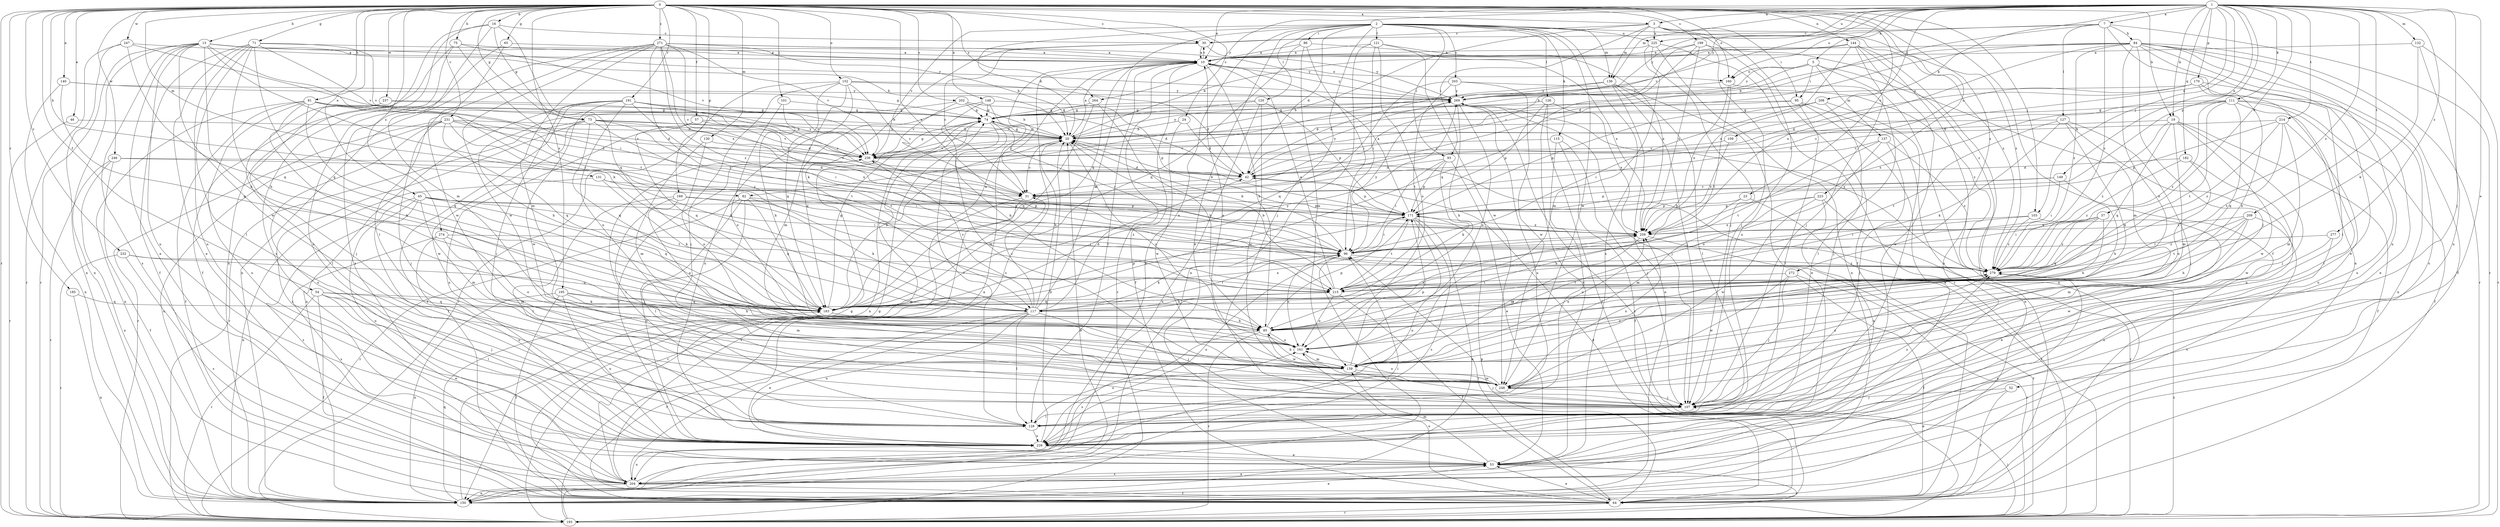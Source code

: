 strict digraph  {
0;
1;
2;
3;
5;
7;
10;
13;
16;
19;
20;
23;
24;
30;
31;
37;
42;
45;
46;
52;
53;
54;
57;
64;
65;
71;
73;
74;
75;
81;
82;
84;
85;
86;
93;
95;
96;
101;
103;
107;
109;
111;
115;
117;
120;
121;
126;
127;
128;
130;
131;
132;
136;
137;
139;
140;
144;
148;
149;
150;
152;
160;
161;
169;
170;
171;
182;
183;
185;
191;
193;
195;
199;
202;
203;
204;
208;
209;
214;
215;
223;
225;
226;
231;
232;
236;
237;
246;
247;
248;
259;
264;
269;
271;
272;
274;
277;
279;
0 -> 3  [label=a];
0 -> 13  [label=b];
0 -> 16  [label=b];
0 -> 19  [label=b];
0 -> 23  [label=c];
0 -> 24  [label=c];
0 -> 30  [label=c];
0 -> 45  [label=e];
0 -> 46  [label=e];
0 -> 54  [label=f];
0 -> 57  [label=f];
0 -> 64  [label=f];
0 -> 65  [label=g];
0 -> 71  [label=g];
0 -> 73  [label=g];
0 -> 75  [label=h];
0 -> 81  [label=h];
0 -> 82  [label=h];
0 -> 101  [label=j];
0 -> 103  [label=j];
0 -> 130  [label=m];
0 -> 131  [label=m];
0 -> 140  [label=n];
0 -> 144  [label=n];
0 -> 148  [label=n];
0 -> 152  [label=o];
0 -> 160  [label=o];
0 -> 169  [label=p];
0 -> 185  [label=r];
0 -> 191  [label=r];
0 -> 193  [label=r];
0 -> 195  [label=s];
0 -> 199  [label=s];
0 -> 202  [label=s];
0 -> 223  [label=u];
0 -> 231  [label=v];
0 -> 232  [label=v];
0 -> 237  [label=w];
0 -> 246  [label=w];
0 -> 247  [label=w];
0 -> 259  [label=x];
0 -> 264  [label=y];
0 -> 271  [label=z];
0 -> 272  [label=z];
0 -> 274  [label=z];
1 -> 3  [label=a];
1 -> 5  [label=a];
1 -> 7  [label=a];
1 -> 10  [label=a];
1 -> 19  [label=b];
1 -> 37  [label=d];
1 -> 42  [label=d];
1 -> 52  [label=e];
1 -> 103  [label=j];
1 -> 107  [label=j];
1 -> 109  [label=k];
1 -> 111  [label=k];
1 -> 132  [label=m];
1 -> 136  [label=m];
1 -> 149  [label=n];
1 -> 160  [label=o];
1 -> 170  [label=p];
1 -> 171  [label=p];
1 -> 182  [label=q];
1 -> 208  [label=t];
1 -> 209  [label=t];
1 -> 214  [label=t];
1 -> 225  [label=u];
1 -> 236  [label=v];
1 -> 264  [label=y];
1 -> 269  [label=y];
1 -> 277  [label=z];
1 -> 279  [label=z];
2 -> 20  [label=b];
2 -> 42  [label=d];
2 -> 53  [label=e];
2 -> 86  [label=i];
2 -> 93  [label=i];
2 -> 107  [label=j];
2 -> 115  [label=k];
2 -> 120  [label=l];
2 -> 121  [label=l];
2 -> 126  [label=l];
2 -> 136  [label=m];
2 -> 150  [label=n];
2 -> 183  [label=q];
2 -> 203  [label=s];
2 -> 204  [label=s];
2 -> 225  [label=u];
2 -> 236  [label=v];
2 -> 248  [label=w];
2 -> 279  [label=z];
3 -> 30  [label=c];
3 -> 64  [label=f];
3 -> 82  [label=h];
3 -> 93  [label=i];
3 -> 95  [label=i];
3 -> 136  [label=m];
3 -> 225  [label=u];
3 -> 226  [label=u];
3 -> 279  [label=z];
5 -> 20  [label=b];
5 -> 95  [label=i];
5 -> 137  [label=m];
5 -> 139  [label=m];
5 -> 150  [label=n];
5 -> 160  [label=o];
5 -> 269  [label=y];
7 -> 30  [label=c];
7 -> 84  [label=h];
7 -> 127  [label=l];
7 -> 150  [label=n];
7 -> 193  [label=r];
7 -> 236  [label=v];
7 -> 269  [label=y];
7 -> 279  [label=z];
10 -> 30  [label=c];
10 -> 64  [label=f];
10 -> 85  [label=h];
10 -> 128  [label=l];
10 -> 160  [label=o];
10 -> 193  [label=r];
10 -> 204  [label=s];
10 -> 269  [label=y];
13 -> 10  [label=a];
13 -> 20  [label=b];
13 -> 53  [label=e];
13 -> 85  [label=h];
13 -> 117  [label=k];
13 -> 150  [label=n];
13 -> 193  [label=r];
13 -> 204  [label=s];
13 -> 215  [label=t];
13 -> 226  [label=u];
13 -> 248  [label=w];
13 -> 269  [label=y];
16 -> 30  [label=c];
16 -> 73  [label=g];
16 -> 139  [label=m];
16 -> 150  [label=n];
16 -> 183  [label=q];
16 -> 204  [label=s];
19 -> 20  [label=b];
19 -> 64  [label=f];
19 -> 107  [label=j];
19 -> 139  [label=m];
19 -> 183  [label=q];
19 -> 248  [label=w];
19 -> 279  [label=z];
20 -> 10  [label=a];
20 -> 31  [label=c];
20 -> 74  [label=g];
20 -> 161  [label=o];
20 -> 236  [label=v];
20 -> 269  [label=y];
23 -> 85  [label=h];
23 -> 171  [label=p];
23 -> 193  [label=r];
24 -> 20  [label=b];
24 -> 42  [label=d];
24 -> 248  [label=w];
30 -> 10  [label=a];
30 -> 31  [label=c];
30 -> 117  [label=k];
30 -> 269  [label=y];
31 -> 171  [label=p];
31 -> 193  [label=r];
31 -> 204  [label=s];
37 -> 85  [label=h];
37 -> 96  [label=i];
37 -> 183  [label=q];
37 -> 259  [label=x];
37 -> 279  [label=z];
42 -> 31  [label=c];
42 -> 171  [label=p];
42 -> 269  [label=y];
45 -> 96  [label=i];
45 -> 128  [label=l];
45 -> 139  [label=m];
45 -> 171  [label=p];
45 -> 183  [label=q];
45 -> 204  [label=s];
45 -> 215  [label=t];
45 -> 226  [label=u];
46 -> 20  [label=b];
46 -> 193  [label=r];
52 -> 53  [label=e];
52 -> 64  [label=f];
52 -> 107  [label=j];
53 -> 139  [label=m];
53 -> 193  [label=r];
53 -> 204  [label=s];
54 -> 53  [label=e];
54 -> 64  [label=f];
54 -> 107  [label=j];
54 -> 117  [label=k];
54 -> 128  [label=l];
54 -> 183  [label=q];
54 -> 193  [label=r];
57 -> 20  [label=b];
57 -> 31  [label=c];
57 -> 183  [label=q];
57 -> 226  [label=u];
64 -> 42  [label=d];
64 -> 53  [label=e];
64 -> 74  [label=g];
64 -> 96  [label=i];
64 -> 161  [label=o];
64 -> 171  [label=p];
64 -> 193  [label=r];
65 -> 10  [label=a];
65 -> 204  [label=s];
65 -> 248  [label=w];
71 -> 10  [label=a];
71 -> 53  [label=e];
71 -> 64  [label=f];
71 -> 85  [label=h];
71 -> 128  [label=l];
71 -> 183  [label=q];
71 -> 215  [label=t];
71 -> 226  [label=u];
71 -> 236  [label=v];
73 -> 20  [label=b];
73 -> 42  [label=d];
73 -> 183  [label=q];
73 -> 193  [label=r];
73 -> 204  [label=s];
73 -> 215  [label=t];
73 -> 236  [label=v];
73 -> 248  [label=w];
73 -> 259  [label=x];
74 -> 20  [label=b];
74 -> 96  [label=i];
74 -> 128  [label=l];
74 -> 139  [label=m];
74 -> 150  [label=n];
75 -> 10  [label=a];
75 -> 64  [label=f];
75 -> 96  [label=i];
75 -> 226  [label=u];
75 -> 236  [label=v];
81 -> 20  [label=b];
81 -> 42  [label=d];
81 -> 64  [label=f];
81 -> 74  [label=g];
81 -> 85  [label=h];
81 -> 150  [label=n];
81 -> 183  [label=q];
81 -> 215  [label=t];
81 -> 226  [label=u];
82 -> 128  [label=l];
82 -> 171  [label=p];
82 -> 183  [label=q];
82 -> 193  [label=r];
82 -> 226  [label=u];
82 -> 279  [label=z];
84 -> 10  [label=a];
84 -> 20  [label=b];
84 -> 42  [label=d];
84 -> 53  [label=e];
84 -> 64  [label=f];
84 -> 107  [label=j];
84 -> 128  [label=l];
84 -> 161  [label=o];
84 -> 193  [label=r];
84 -> 204  [label=s];
84 -> 226  [label=u];
84 -> 259  [label=x];
84 -> 279  [label=z];
85 -> 161  [label=o];
85 -> 171  [label=p];
85 -> 193  [label=r];
85 -> 204  [label=s];
85 -> 248  [label=w];
85 -> 259  [label=x];
85 -> 279  [label=z];
86 -> 10  [label=a];
86 -> 96  [label=i];
86 -> 139  [label=m];
86 -> 183  [label=q];
86 -> 259  [label=x];
93 -> 42  [label=d];
93 -> 53  [label=e];
93 -> 96  [label=i];
93 -> 117  [label=k];
93 -> 171  [label=p];
95 -> 31  [label=c];
95 -> 53  [label=e];
95 -> 74  [label=g];
95 -> 128  [label=l];
95 -> 150  [label=n];
96 -> 20  [label=b];
96 -> 117  [label=k];
96 -> 161  [label=o];
96 -> 226  [label=u];
96 -> 269  [label=y];
96 -> 279  [label=z];
101 -> 74  [label=g];
101 -> 85  [label=h];
101 -> 161  [label=o];
103 -> 53  [label=e];
103 -> 96  [label=i];
103 -> 259  [label=x];
103 -> 279  [label=z];
107 -> 128  [label=l];
109 -> 236  [label=v];
109 -> 259  [label=x];
111 -> 31  [label=c];
111 -> 64  [label=f];
111 -> 74  [label=g];
111 -> 128  [label=l];
111 -> 183  [label=q];
111 -> 215  [label=t];
111 -> 226  [label=u];
111 -> 259  [label=x];
111 -> 279  [label=z];
115 -> 64  [label=f];
115 -> 107  [label=j];
115 -> 226  [label=u];
115 -> 236  [label=v];
117 -> 10  [label=a];
117 -> 20  [label=b];
117 -> 31  [label=c];
117 -> 42  [label=d];
117 -> 53  [label=e];
117 -> 64  [label=f];
117 -> 96  [label=i];
117 -> 107  [label=j];
117 -> 128  [label=l];
117 -> 226  [label=u];
117 -> 236  [label=v];
120 -> 74  [label=g];
120 -> 150  [label=n];
120 -> 171  [label=p];
120 -> 236  [label=v];
120 -> 248  [label=w];
121 -> 10  [label=a];
121 -> 96  [label=i];
121 -> 150  [label=n];
121 -> 161  [label=o];
121 -> 248  [label=w];
121 -> 259  [label=x];
126 -> 53  [label=e];
126 -> 64  [label=f];
126 -> 74  [label=g];
126 -> 171  [label=p];
126 -> 259  [label=x];
127 -> 20  [label=b];
127 -> 85  [label=h];
127 -> 107  [label=j];
127 -> 117  [label=k];
127 -> 215  [label=t];
127 -> 226  [label=u];
128 -> 161  [label=o];
128 -> 226  [label=u];
128 -> 279  [label=z];
130 -> 139  [label=m];
130 -> 161  [label=o];
130 -> 236  [label=v];
131 -> 31  [label=c];
131 -> 96  [label=i];
131 -> 117  [label=k];
131 -> 150  [label=n];
132 -> 10  [label=a];
132 -> 117  [label=k];
132 -> 193  [label=r];
132 -> 226  [label=u];
136 -> 42  [label=d];
136 -> 53  [label=e];
136 -> 107  [label=j];
136 -> 128  [label=l];
136 -> 150  [label=n];
136 -> 269  [label=y];
137 -> 107  [label=j];
137 -> 161  [label=o];
137 -> 215  [label=t];
137 -> 236  [label=v];
137 -> 279  [label=z];
139 -> 10  [label=a];
139 -> 85  [label=h];
139 -> 107  [label=j];
139 -> 171  [label=p];
139 -> 248  [label=w];
139 -> 259  [label=x];
139 -> 279  [label=z];
140 -> 74  [label=g];
140 -> 150  [label=n];
140 -> 183  [label=q];
140 -> 269  [label=y];
144 -> 10  [label=a];
144 -> 20  [label=b];
144 -> 64  [label=f];
144 -> 107  [label=j];
144 -> 204  [label=s];
144 -> 226  [label=u];
144 -> 259  [label=x];
148 -> 31  [label=c];
148 -> 74  [label=g];
148 -> 85  [label=h];
148 -> 171  [label=p];
148 -> 183  [label=q];
149 -> 31  [label=c];
149 -> 85  [label=h];
149 -> 96  [label=i];
149 -> 171  [label=p];
150 -> 53  [label=e];
150 -> 74  [label=g];
150 -> 96  [label=i];
150 -> 183  [label=q];
152 -> 31  [label=c];
152 -> 42  [label=d];
152 -> 107  [label=j];
152 -> 139  [label=m];
152 -> 183  [label=q];
152 -> 193  [label=r];
152 -> 226  [label=u];
152 -> 269  [label=y];
160 -> 128  [label=l];
160 -> 215  [label=t];
160 -> 259  [label=x];
160 -> 269  [label=y];
161 -> 139  [label=m];
169 -> 107  [label=j];
169 -> 117  [label=k];
169 -> 128  [label=l];
169 -> 161  [label=o];
169 -> 171  [label=p];
169 -> 259  [label=x];
170 -> 31  [label=c];
170 -> 42  [label=d];
170 -> 53  [label=e];
170 -> 85  [label=h];
170 -> 150  [label=n];
170 -> 269  [label=y];
171 -> 10  [label=a];
171 -> 20  [label=b];
171 -> 96  [label=i];
171 -> 150  [label=n];
171 -> 204  [label=s];
171 -> 215  [label=t];
171 -> 226  [label=u];
171 -> 259  [label=x];
182 -> 42  [label=d];
182 -> 161  [label=o];
182 -> 248  [label=w];
182 -> 279  [label=z];
183 -> 10  [label=a];
183 -> 20  [label=b];
183 -> 74  [label=g];
183 -> 85  [label=h];
183 -> 171  [label=p];
183 -> 259  [label=x];
183 -> 269  [label=y];
185 -> 150  [label=n];
185 -> 183  [label=q];
191 -> 31  [label=c];
191 -> 64  [label=f];
191 -> 74  [label=g];
191 -> 96  [label=i];
191 -> 107  [label=j];
191 -> 150  [label=n];
191 -> 161  [label=o];
191 -> 236  [label=v];
191 -> 248  [label=w];
193 -> 10  [label=a];
193 -> 20  [label=b];
193 -> 107  [label=j];
193 -> 279  [label=z];
195 -> 64  [label=f];
195 -> 85  [label=h];
195 -> 139  [label=m];
195 -> 150  [label=n];
195 -> 183  [label=q];
195 -> 226  [label=u];
199 -> 10  [label=a];
199 -> 31  [label=c];
199 -> 107  [label=j];
199 -> 183  [label=q];
199 -> 259  [label=x];
199 -> 279  [label=z];
202 -> 20  [label=b];
202 -> 42  [label=d];
202 -> 74  [label=g];
202 -> 85  [label=h];
202 -> 236  [label=v];
203 -> 183  [label=q];
203 -> 215  [label=t];
203 -> 248  [label=w];
203 -> 269  [label=y];
203 -> 279  [label=z];
204 -> 53  [label=e];
204 -> 64  [label=f];
204 -> 74  [label=g];
204 -> 96  [label=i];
204 -> 150  [label=n];
204 -> 226  [label=u];
204 -> 279  [label=z];
208 -> 74  [label=g];
208 -> 96  [label=i];
208 -> 107  [label=j];
208 -> 128  [label=l];
208 -> 171  [label=p];
209 -> 85  [label=h];
209 -> 139  [label=m];
209 -> 204  [label=s];
209 -> 215  [label=t];
209 -> 259  [label=x];
209 -> 279  [label=z];
214 -> 20  [label=b];
214 -> 139  [label=m];
214 -> 171  [label=p];
214 -> 215  [label=t];
214 -> 226  [label=u];
214 -> 279  [label=z];
215 -> 10  [label=a];
215 -> 20  [label=b];
215 -> 64  [label=f];
215 -> 117  [label=k];
215 -> 161  [label=o];
215 -> 183  [label=q];
223 -> 139  [label=m];
223 -> 171  [label=p];
223 -> 193  [label=r];
223 -> 226  [label=u];
223 -> 248  [label=w];
225 -> 10  [label=a];
225 -> 107  [label=j];
225 -> 139  [label=m];
225 -> 150  [label=n];
225 -> 193  [label=r];
226 -> 20  [label=b];
226 -> 53  [label=e];
226 -> 236  [label=v];
231 -> 20  [label=b];
231 -> 42  [label=d];
231 -> 107  [label=j];
231 -> 117  [label=k];
231 -> 150  [label=n];
231 -> 183  [label=q];
231 -> 193  [label=r];
231 -> 226  [label=u];
231 -> 236  [label=v];
232 -> 183  [label=q];
232 -> 193  [label=r];
232 -> 204  [label=s];
232 -> 279  [label=z];
236 -> 42  [label=d];
236 -> 74  [label=g];
236 -> 96  [label=i];
236 -> 128  [label=l];
237 -> 74  [label=g];
237 -> 107  [label=j];
237 -> 128  [label=l];
237 -> 236  [label=v];
246 -> 42  [label=d];
246 -> 64  [label=f];
246 -> 96  [label=i];
246 -> 150  [label=n];
246 -> 193  [label=r];
247 -> 10  [label=a];
247 -> 150  [label=n];
247 -> 183  [label=q];
247 -> 193  [label=r];
247 -> 236  [label=v];
248 -> 107  [label=j];
248 -> 161  [label=o];
248 -> 259  [label=x];
248 -> 279  [label=z];
259 -> 96  [label=i];
259 -> 139  [label=m];
259 -> 193  [label=r];
264 -> 74  [label=g];
264 -> 85  [label=h];
264 -> 183  [label=q];
269 -> 74  [label=g];
269 -> 85  [label=h];
269 -> 107  [label=j];
269 -> 161  [label=o];
269 -> 193  [label=r];
269 -> 226  [label=u];
271 -> 10  [label=a];
271 -> 20  [label=b];
271 -> 31  [label=c];
271 -> 128  [label=l];
271 -> 139  [label=m];
271 -> 150  [label=n];
271 -> 215  [label=t];
271 -> 236  [label=v];
271 -> 248  [label=w];
271 -> 259  [label=x];
271 -> 269  [label=y];
271 -> 279  [label=z];
272 -> 64  [label=f];
272 -> 107  [label=j];
272 -> 193  [label=r];
272 -> 215  [label=t];
272 -> 248  [label=w];
274 -> 96  [label=i];
274 -> 139  [label=m];
274 -> 161  [label=o];
274 -> 204  [label=s];
274 -> 226  [label=u];
277 -> 96  [label=i];
277 -> 226  [label=u];
277 -> 248  [label=w];
279 -> 20  [label=b];
279 -> 215  [label=t];
279 -> 269  [label=y];
}
